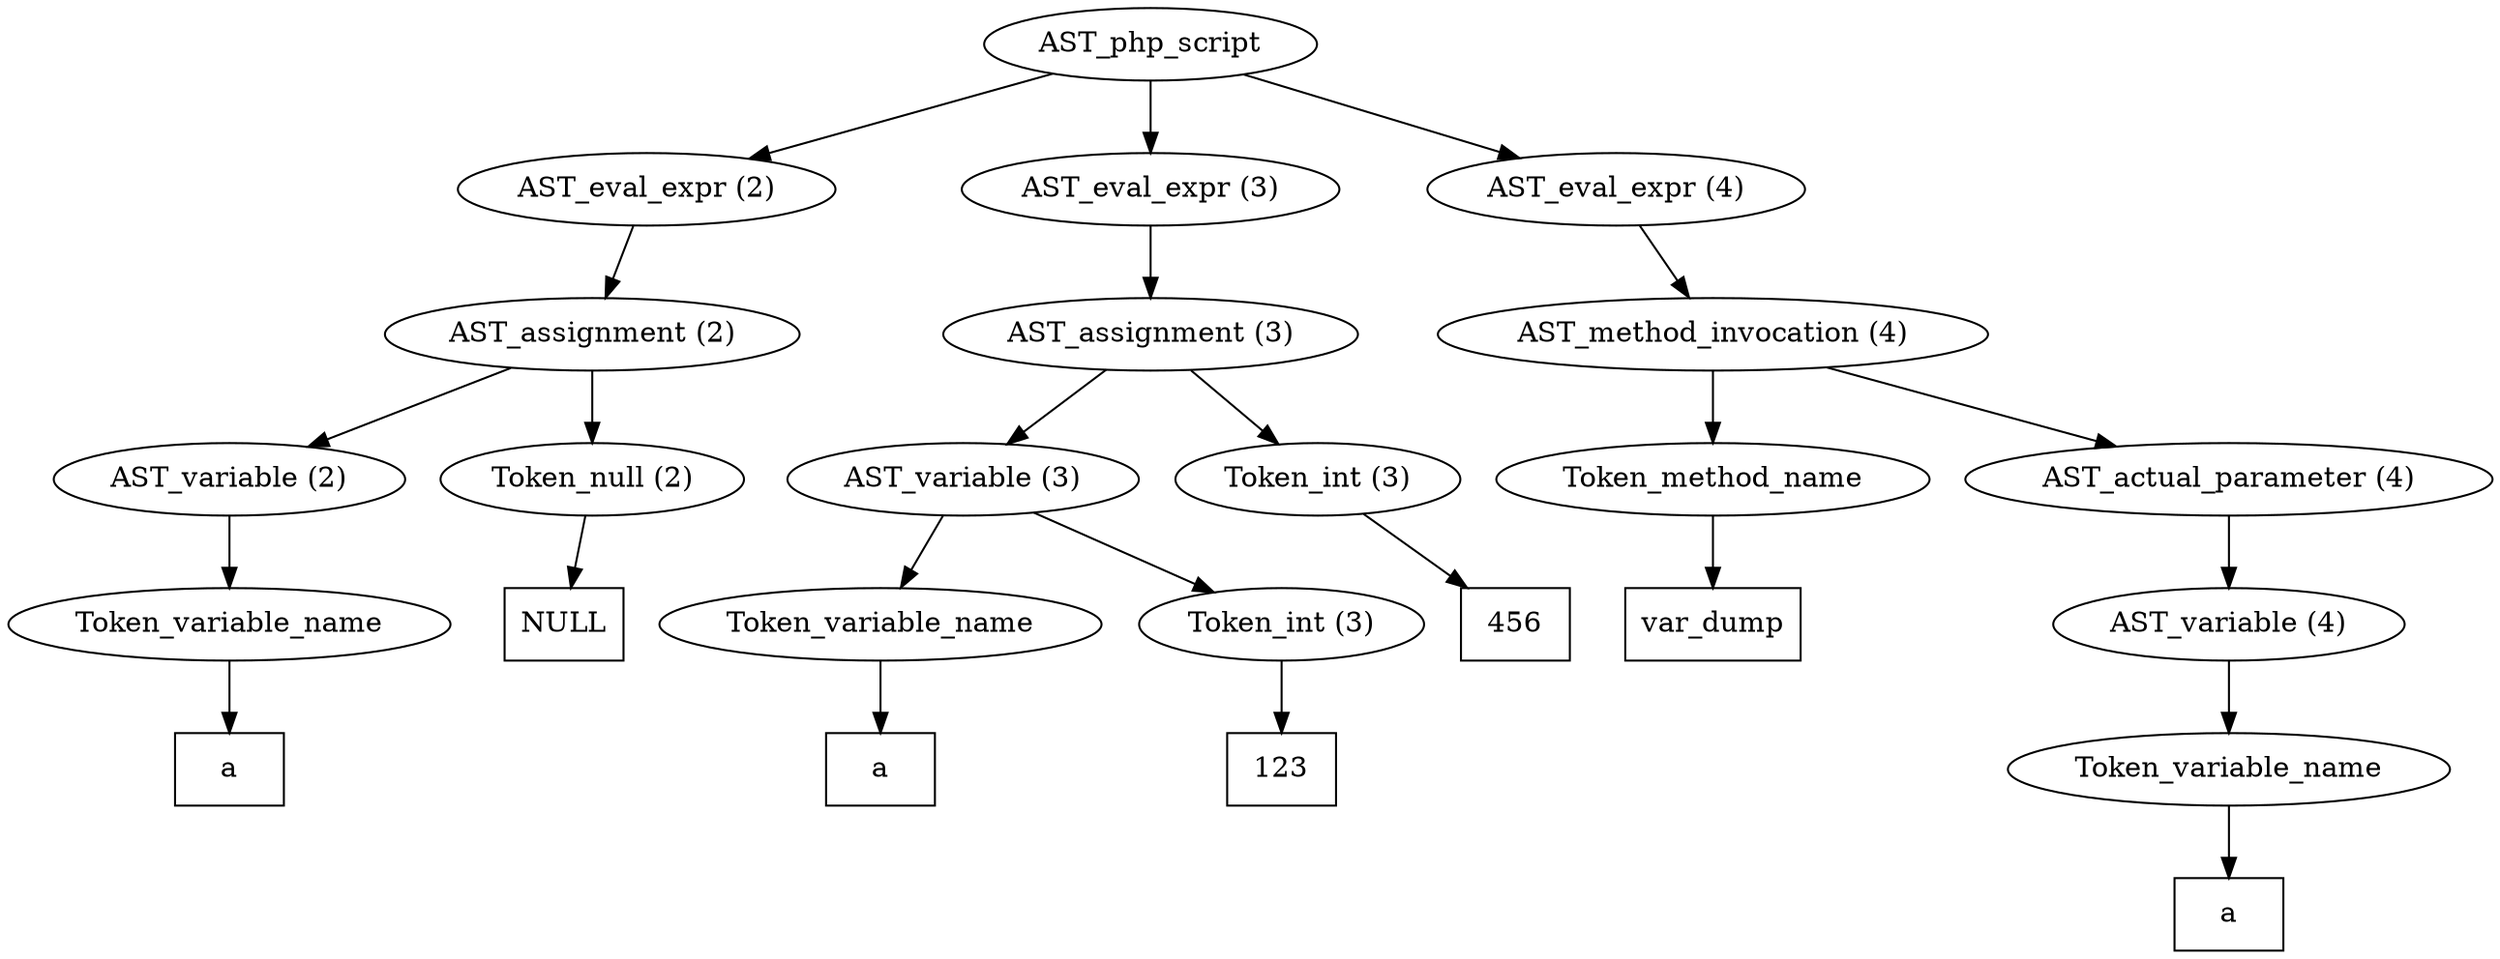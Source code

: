 /*
 * AST in dot format generated by phc -- the PHP compiler
 */

digraph AST {
node_0 [label="AST_php_script"];
node_1 [label="AST_eval_expr (2)"];
node_2 [label="AST_assignment (2)"];
node_3 [label="AST_variable (2)"];
node_4 [label="Token_variable_name"];
node_5 [label="a", shape=box]
node_4 -> node_5;
node_3 -> node_4;
node_6 [label="Token_null (2)"];
node_7 [label="NULL", shape=box]
node_6 -> node_7;
node_2 -> node_6;
node_2 -> node_3;
node_1 -> node_2;
node_8 [label="AST_eval_expr (3)"];
node_9 [label="AST_assignment (3)"];
node_10 [label="AST_variable (3)"];
node_11 [label="Token_variable_name"];
node_12 [label="a", shape=box]
node_11 -> node_12;
node_13 [label="Token_int (3)"];
node_14 [label="123", shape=box]
node_13 -> node_14;
node_10 -> node_13;
node_10 -> node_11;
node_15 [label="Token_int (3)"];
node_16 [label="456", shape=box]
node_15 -> node_16;
node_9 -> node_15;
node_9 -> node_10;
node_8 -> node_9;
node_17 [label="AST_eval_expr (4)"];
node_18 [label="AST_method_invocation (4)"];
node_19 [label="Token_method_name"];
node_20 [label="var_dump", shape=box]
node_19 -> node_20;
node_21 [label="AST_actual_parameter (4)"];
node_22 [label="AST_variable (4)"];
node_23 [label="Token_variable_name"];
node_24 [label="a", shape=box]
node_23 -> node_24;
node_22 -> node_23;
node_21 -> node_22;
node_18 -> node_21;
node_18 -> node_19;
node_17 -> node_18;
node_0 -> node_17;
node_0 -> node_8;
node_0 -> node_1;
}
